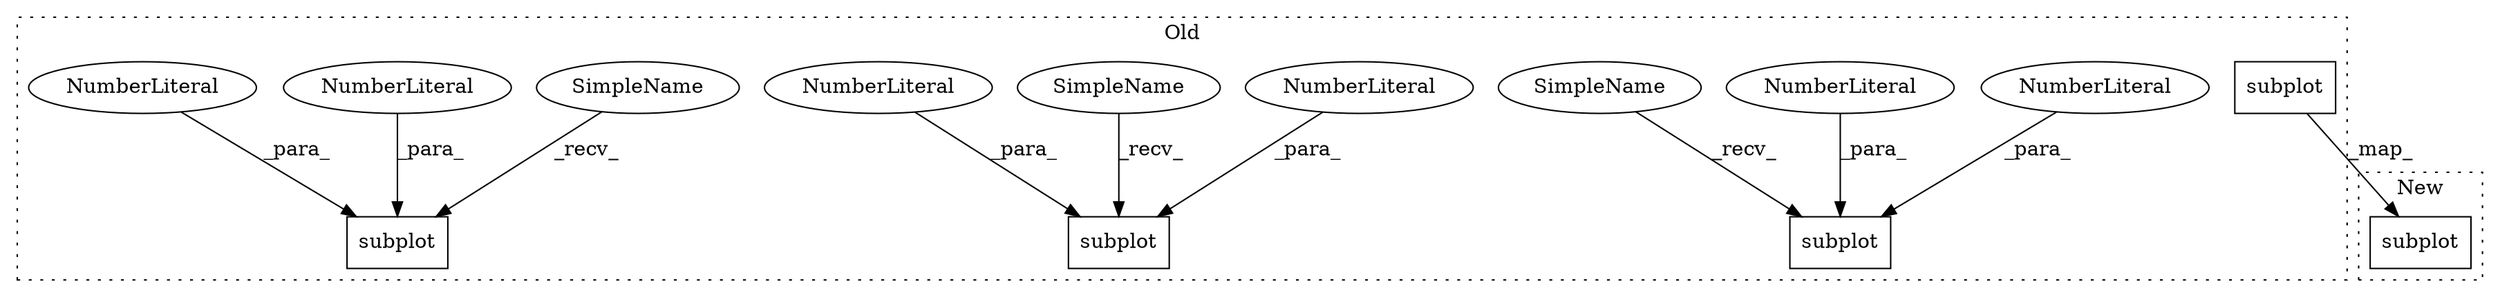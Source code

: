 digraph G {
subgraph cluster0 {
1 [label="subplot" a="32" s="7456,7467" l="8,1" shape="box"];
3 [label="subplot" a="32" s="7689,7700" l="8,1" shape="box"];
4 [label="NumberLiteral" a="34" s="7699" l="1" shape="ellipse"];
5 [label="NumberLiteral" a="34" s="7697" l="1" shape="ellipse"];
6 [label="subplot" a="32" s="7585,7596" l="8,1" shape="box"];
7 [label="NumberLiteral" a="34" s="7595" l="1" shape="ellipse"];
8 [label="NumberLiteral" a="34" s="7593" l="1" shape="ellipse"];
9 [label="subplot" a="32" s="7669,7680" l="8,1" shape="box"];
10 [label="NumberLiteral" a="34" s="7677" l="1" shape="ellipse"];
11 [label="NumberLiteral" a="34" s="7679" l="1" shape="ellipse"];
12 [label="SimpleName" a="42" s="7682" l="6" shape="ellipse"];
13 [label="SimpleName" a="42" s="7662" l="6" shape="ellipse"];
14 [label="SimpleName" a="42" s="7578" l="6" shape="ellipse"];
label = "Old";
style="dotted";
}
subgraph cluster1 {
2 [label="subplot" a="32" s="7629,7640" l="8,1" shape="box"];
label = "New";
style="dotted";
}
1 -> 2 [label="_map_"];
4 -> 3 [label="_para_"];
5 -> 3 [label="_para_"];
7 -> 6 [label="_para_"];
8 -> 6 [label="_para_"];
10 -> 9 [label="_para_"];
11 -> 9 [label="_para_"];
12 -> 3 [label="_recv_"];
13 -> 9 [label="_recv_"];
14 -> 6 [label="_recv_"];
}